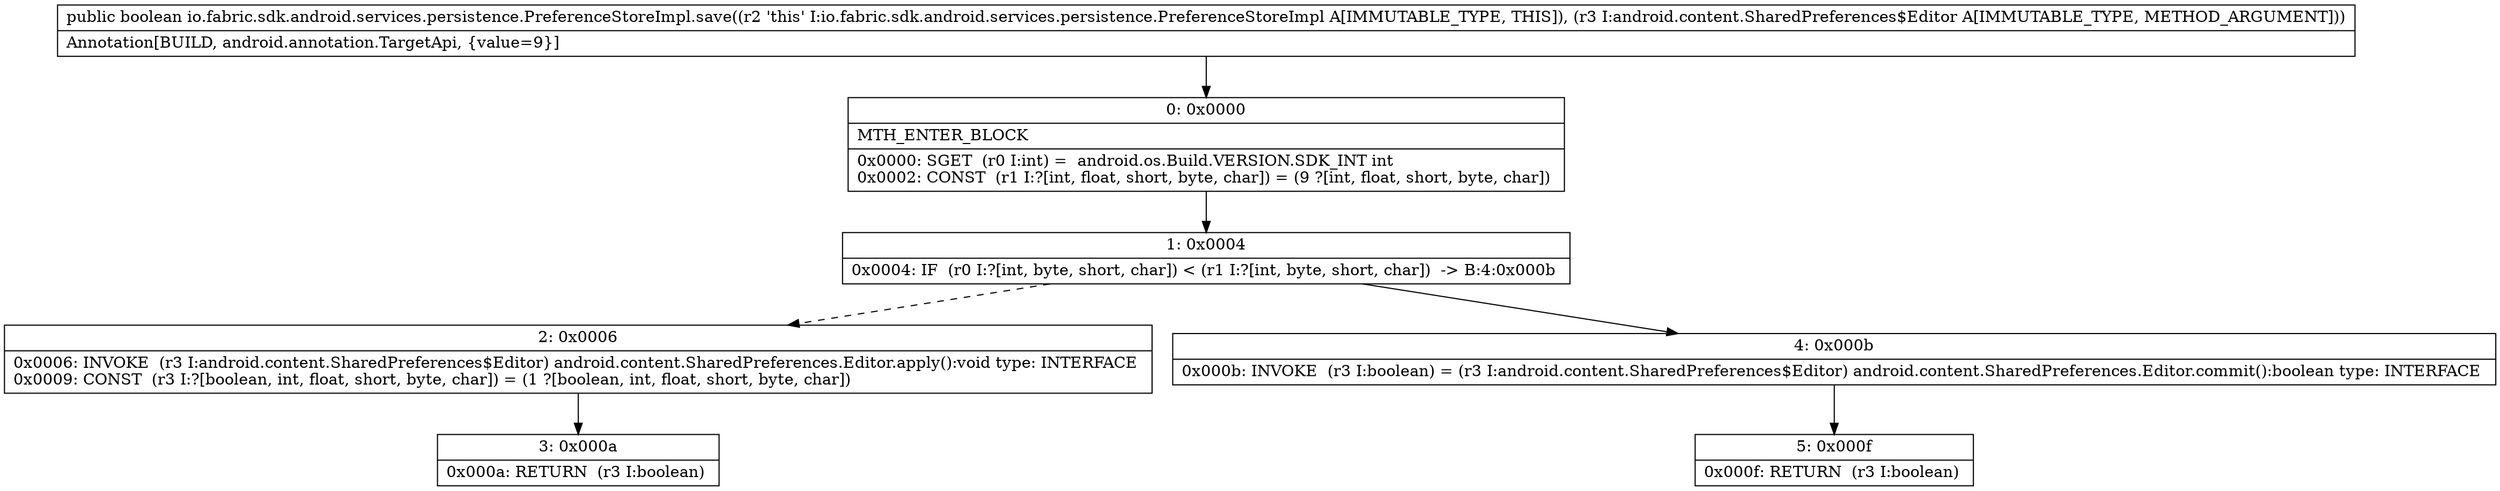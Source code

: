 digraph "CFG forio.fabric.sdk.android.services.persistence.PreferenceStoreImpl.save(Landroid\/content\/SharedPreferences$Editor;)Z" {
Node_0 [shape=record,label="{0\:\ 0x0000|MTH_ENTER_BLOCK\l|0x0000: SGET  (r0 I:int) =  android.os.Build.VERSION.SDK_INT int \l0x0002: CONST  (r1 I:?[int, float, short, byte, char]) = (9 ?[int, float, short, byte, char]) \l}"];
Node_1 [shape=record,label="{1\:\ 0x0004|0x0004: IF  (r0 I:?[int, byte, short, char]) \< (r1 I:?[int, byte, short, char])  \-\> B:4:0x000b \l}"];
Node_2 [shape=record,label="{2\:\ 0x0006|0x0006: INVOKE  (r3 I:android.content.SharedPreferences$Editor) android.content.SharedPreferences.Editor.apply():void type: INTERFACE \l0x0009: CONST  (r3 I:?[boolean, int, float, short, byte, char]) = (1 ?[boolean, int, float, short, byte, char]) \l}"];
Node_3 [shape=record,label="{3\:\ 0x000a|0x000a: RETURN  (r3 I:boolean) \l}"];
Node_4 [shape=record,label="{4\:\ 0x000b|0x000b: INVOKE  (r3 I:boolean) = (r3 I:android.content.SharedPreferences$Editor) android.content.SharedPreferences.Editor.commit():boolean type: INTERFACE \l}"];
Node_5 [shape=record,label="{5\:\ 0x000f|0x000f: RETURN  (r3 I:boolean) \l}"];
MethodNode[shape=record,label="{public boolean io.fabric.sdk.android.services.persistence.PreferenceStoreImpl.save((r2 'this' I:io.fabric.sdk.android.services.persistence.PreferenceStoreImpl A[IMMUTABLE_TYPE, THIS]), (r3 I:android.content.SharedPreferences$Editor A[IMMUTABLE_TYPE, METHOD_ARGUMENT]))  | Annotation[BUILD, android.annotation.TargetApi, \{value=9\}]\l}"];
MethodNode -> Node_0;
Node_0 -> Node_1;
Node_1 -> Node_2[style=dashed];
Node_1 -> Node_4;
Node_2 -> Node_3;
Node_4 -> Node_5;
}


